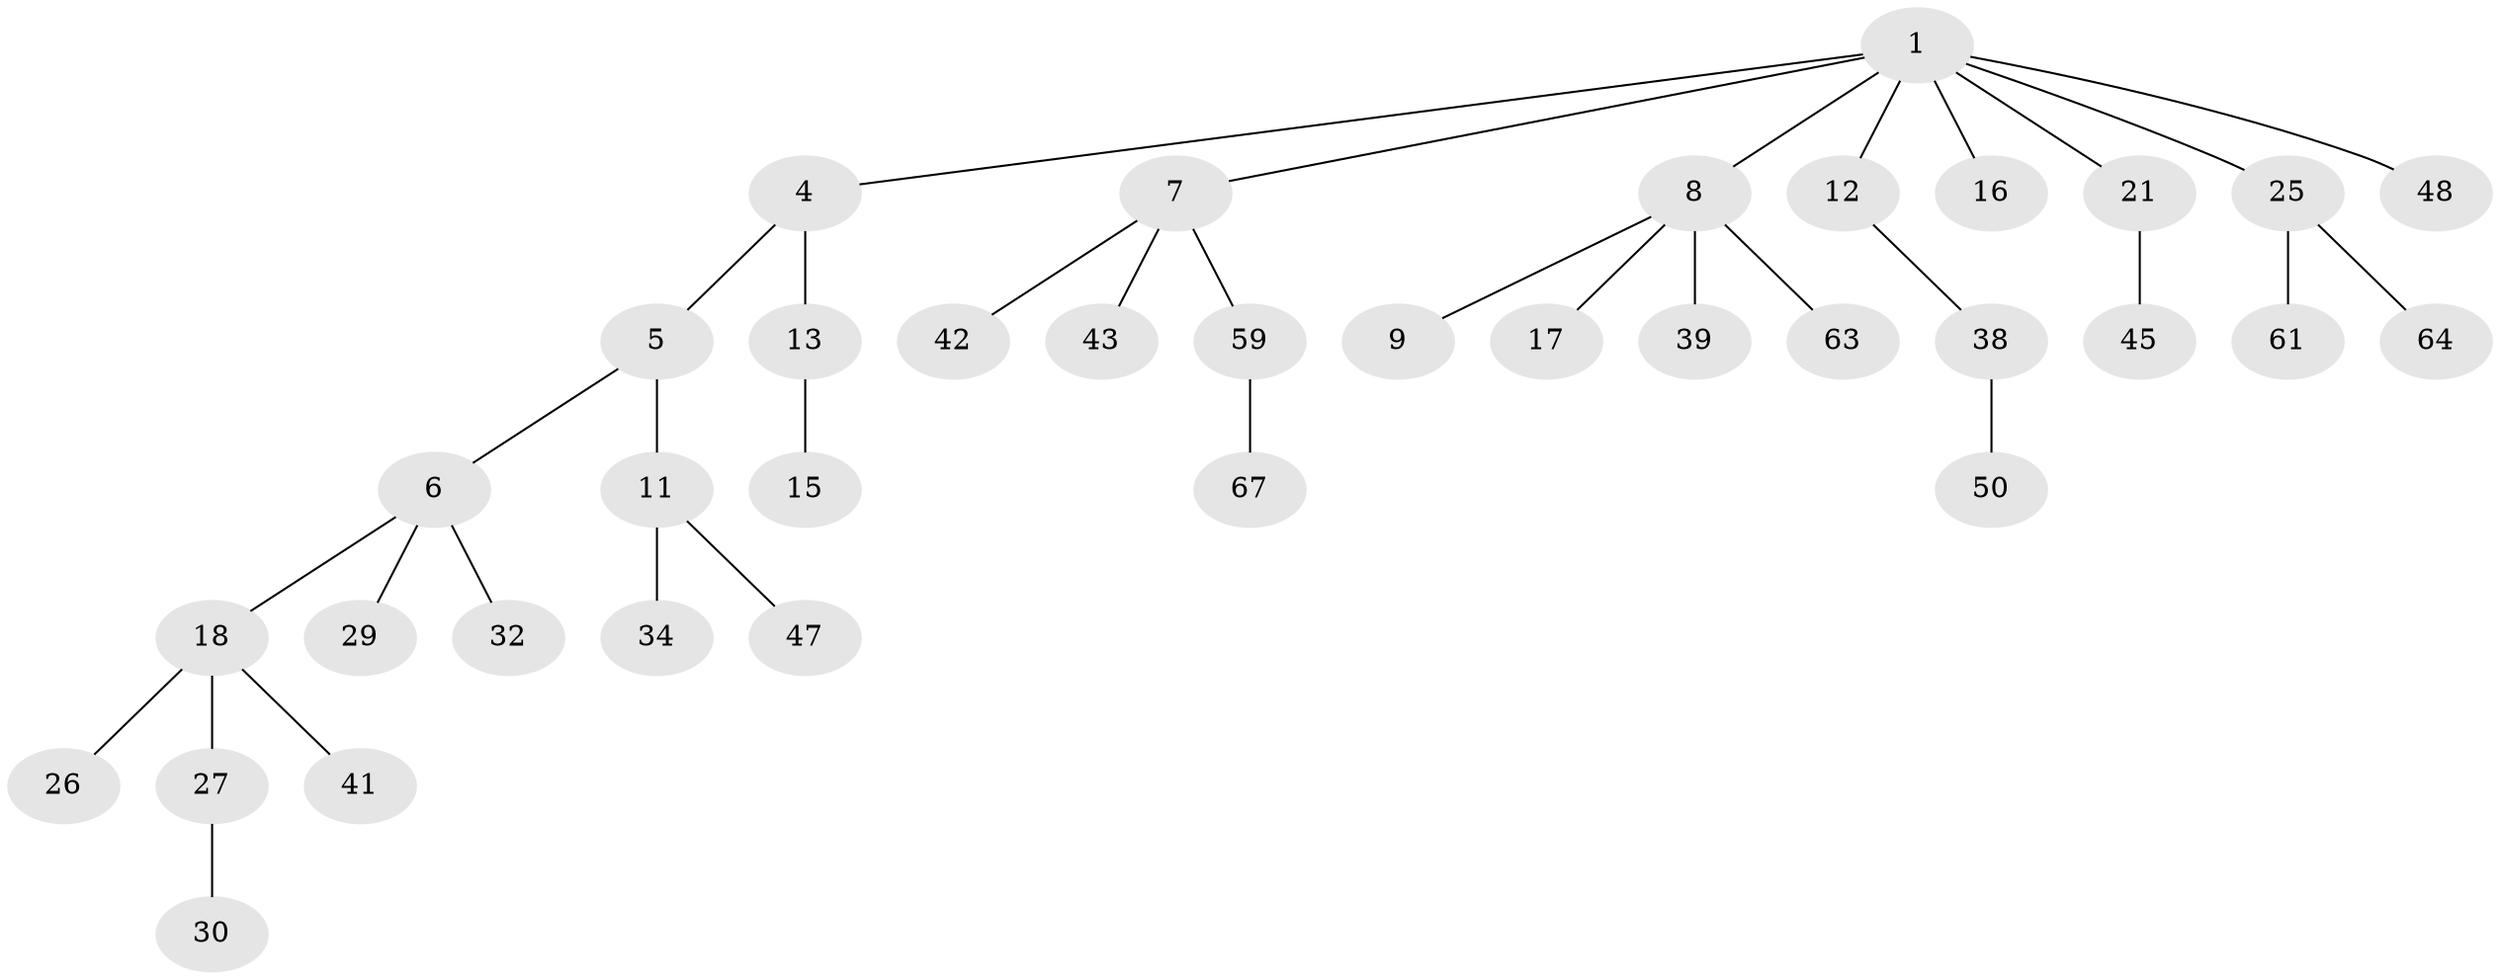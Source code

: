 // original degree distribution, {4: 0.08333333333333333, 6: 0.013888888888888888, 3: 0.1388888888888889, 5: 0.013888888888888888, 7: 0.013888888888888888, 1: 0.5, 2: 0.2361111111111111}
// Generated by graph-tools (version 1.1) at 2025/15/03/09/25 04:15:24]
// undirected, 36 vertices, 35 edges
graph export_dot {
graph [start="1"]
  node [color=gray90,style=filled];
  1 [super="+2+3"];
  4;
  5 [super="+46+23"];
  6;
  7 [super="+19"];
  8 [super="+28+14+22+55"];
  9;
  11 [super="+40+20"];
  12 [super="+37"];
  13;
  15 [super="+31"];
  16;
  17;
  18 [super="+24+69"];
  21 [super="+36"];
  25 [super="+35"];
  26 [super="+68+44"];
  27 [super="+66"];
  29;
  30;
  32;
  34 [super="+49"];
  38;
  39 [super="+51"];
  41;
  42 [super="+52"];
  43;
  45;
  47;
  48;
  50;
  59;
  61 [super="+62"];
  63;
  64;
  67;
  1 -- 16;
  1 -- 21;
  1 -- 48;
  1 -- 25;
  1 -- 7;
  1 -- 8;
  1 -- 4;
  1 -- 12;
  4 -- 5;
  4 -- 13;
  5 -- 6;
  5 -- 11;
  6 -- 18;
  6 -- 29;
  6 -- 32;
  7 -- 43;
  7 -- 42;
  7 -- 59;
  8 -- 9;
  8 -- 17;
  8 -- 39;
  8 -- 63;
  11 -- 47;
  11 -- 34;
  12 -- 38;
  13 -- 15;
  18 -- 26;
  18 -- 41;
  18 -- 27;
  21 -- 45;
  25 -- 61;
  25 -- 64;
  27 -- 30;
  38 -- 50;
  59 -- 67;
}
